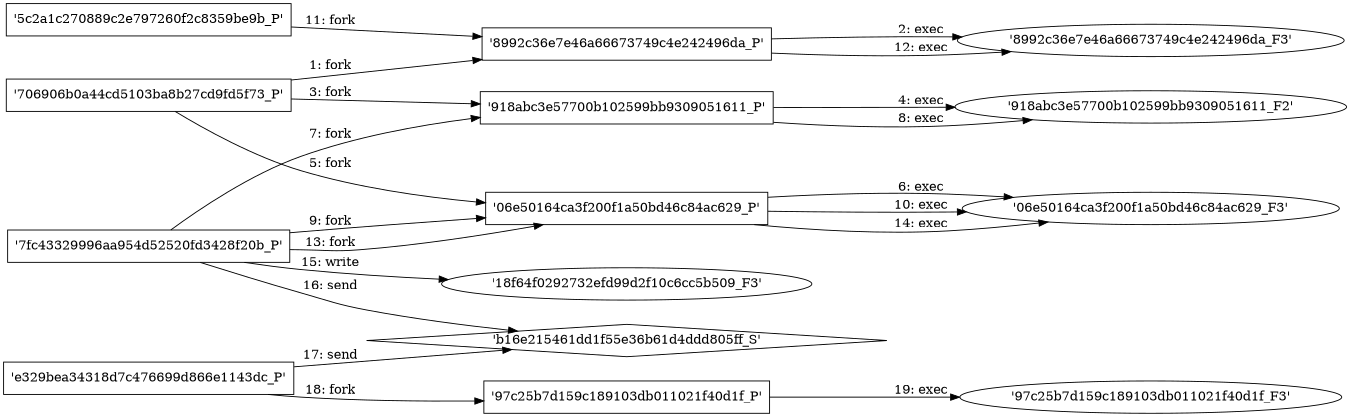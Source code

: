 digraph "D:\Learning\Paper\apt\基于CTI的攻击预警\Dataset\攻击图\ASGfromALLCTI\The three heads of the Cerberus-like Cerber ransomware.dot" {
rankdir="LR"
size="9"
fixedsize="false"
splines="true"
nodesep=0.3
ranksep=0
fontsize=10
overlap="scalexy"
engine= "neato"
	"'706906b0a44cd5103ba8b27cd9fd5f73_P'" [node_type=Process shape=box]
	"'8992c36e7e46a66673749c4e242496da_P'" [node_type=Process shape=box]
	"'706906b0a44cd5103ba8b27cd9fd5f73_P'" -> "'8992c36e7e46a66673749c4e242496da_P'" [label="1: fork"]
	"'8992c36e7e46a66673749c4e242496da_P'" [node_type=Process shape=box]
	"'8992c36e7e46a66673749c4e242496da_F3'" [node_type=File shape=ellipse]
	"'8992c36e7e46a66673749c4e242496da_P'" -> "'8992c36e7e46a66673749c4e242496da_F3'" [label="2: exec"]
	"'706906b0a44cd5103ba8b27cd9fd5f73_P'" [node_type=Process shape=box]
	"'918abc3e57700b102599bb9309051611_P'" [node_type=Process shape=box]
	"'706906b0a44cd5103ba8b27cd9fd5f73_P'" -> "'918abc3e57700b102599bb9309051611_P'" [label="3: fork"]
	"'918abc3e57700b102599bb9309051611_P'" [node_type=Process shape=box]
	"'918abc3e57700b102599bb9309051611_F2'" [node_type=File shape=ellipse]
	"'918abc3e57700b102599bb9309051611_P'" -> "'918abc3e57700b102599bb9309051611_F2'" [label="4: exec"]
	"'706906b0a44cd5103ba8b27cd9fd5f73_P'" [node_type=Process shape=box]
	"'06e50164ca3f200f1a50bd46c84ac629_P'" [node_type=Process shape=box]
	"'706906b0a44cd5103ba8b27cd9fd5f73_P'" -> "'06e50164ca3f200f1a50bd46c84ac629_P'" [label="5: fork"]
	"'06e50164ca3f200f1a50bd46c84ac629_P'" [node_type=Process shape=box]
	"'06e50164ca3f200f1a50bd46c84ac629_F3'" [node_type=File shape=ellipse]
	"'06e50164ca3f200f1a50bd46c84ac629_P'" -> "'06e50164ca3f200f1a50bd46c84ac629_F3'" [label="6: exec"]
	"'7fc43329996aa954d52520fd3428f20b_P'" [node_type=Process shape=box]
	"'918abc3e57700b102599bb9309051611_P'" [node_type=Process shape=box]
	"'7fc43329996aa954d52520fd3428f20b_P'" -> "'918abc3e57700b102599bb9309051611_P'" [label="7: fork"]
	"'918abc3e57700b102599bb9309051611_P'" [node_type=Process shape=box]
	"'918abc3e57700b102599bb9309051611_F2'" [node_type=File shape=ellipse]
	"'918abc3e57700b102599bb9309051611_P'" -> "'918abc3e57700b102599bb9309051611_F2'" [label="8: exec"]
	"'7fc43329996aa954d52520fd3428f20b_P'" [node_type=Process shape=box]
	"'06e50164ca3f200f1a50bd46c84ac629_P'" [node_type=Process shape=box]
	"'7fc43329996aa954d52520fd3428f20b_P'" -> "'06e50164ca3f200f1a50bd46c84ac629_P'" [label="9: fork"]
	"'06e50164ca3f200f1a50bd46c84ac629_P'" [node_type=Process shape=box]
	"'06e50164ca3f200f1a50bd46c84ac629_F3'" [node_type=File shape=ellipse]
	"'06e50164ca3f200f1a50bd46c84ac629_P'" -> "'06e50164ca3f200f1a50bd46c84ac629_F3'" [label="10: exec"]
	"'5c2a1c270889c2e797260f2c8359be9b_P'" [node_type=Process shape=box]
	"'8992c36e7e46a66673749c4e242496da_P'" [node_type=Process shape=box]
	"'5c2a1c270889c2e797260f2c8359be9b_P'" -> "'8992c36e7e46a66673749c4e242496da_P'" [label="11: fork"]
	"'8992c36e7e46a66673749c4e242496da_P'" [node_type=Process shape=box]
	"'8992c36e7e46a66673749c4e242496da_F3'" [node_type=File shape=ellipse]
	"'8992c36e7e46a66673749c4e242496da_P'" -> "'8992c36e7e46a66673749c4e242496da_F3'" [label="12: exec"]
	"'7fc43329996aa954d52520fd3428f20b_P'" [node_type=Process shape=box]
	"'06e50164ca3f200f1a50bd46c84ac629_P'" [node_type=Process shape=box]
	"'7fc43329996aa954d52520fd3428f20b_P'" -> "'06e50164ca3f200f1a50bd46c84ac629_P'" [label="13: fork"]
	"'06e50164ca3f200f1a50bd46c84ac629_P'" [node_type=Process shape=box]
	"'06e50164ca3f200f1a50bd46c84ac629_F3'" [node_type=File shape=ellipse]
	"'06e50164ca3f200f1a50bd46c84ac629_P'" -> "'06e50164ca3f200f1a50bd46c84ac629_F3'" [label="14: exec"]
	"'18f64f0292732efd99d2f10c6cc5b509_F3'" [node_type=file shape=ellipse]
	"'7fc43329996aa954d52520fd3428f20b_P'" [node_type=Process shape=box]
	"'7fc43329996aa954d52520fd3428f20b_P'" -> "'18f64f0292732efd99d2f10c6cc5b509_F3'" [label="15: write"]
	"'b16e215461dd1f55e36b61d4ddd805ff_S'" [node_type=Socket shape=diamond]
	"'7fc43329996aa954d52520fd3428f20b_P'" [node_type=Process shape=box]
	"'7fc43329996aa954d52520fd3428f20b_P'" -> "'b16e215461dd1f55e36b61d4ddd805ff_S'" [label="16: send"]
	"'b16e215461dd1f55e36b61d4ddd805ff_S'" [node_type=Socket shape=diamond]
	"'e329bea34318d7c476699d866e1143dc_P'" [node_type=Process shape=box]
	"'e329bea34318d7c476699d866e1143dc_P'" -> "'b16e215461dd1f55e36b61d4ddd805ff_S'" [label="17: send"]
	"'e329bea34318d7c476699d866e1143dc_P'" [node_type=Process shape=box]
	"'97c25b7d159c189103db011021f40d1f_P'" [node_type=Process shape=box]
	"'e329bea34318d7c476699d866e1143dc_P'" -> "'97c25b7d159c189103db011021f40d1f_P'" [label="18: fork"]
	"'97c25b7d159c189103db011021f40d1f_P'" [node_type=Process shape=box]
	"'97c25b7d159c189103db011021f40d1f_F3'" [node_type=File shape=ellipse]
	"'97c25b7d159c189103db011021f40d1f_P'" -> "'97c25b7d159c189103db011021f40d1f_F3'" [label="19: exec"]
}
